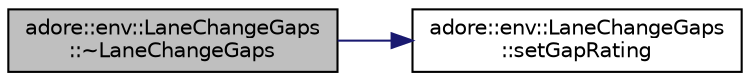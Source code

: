 digraph "adore::env::LaneChangeGaps::~LaneChangeGaps"
{
 // LATEX_PDF_SIZE
  edge [fontname="Helvetica",fontsize="10",labelfontname="Helvetica",labelfontsize="10"];
  node [fontname="Helvetica",fontsize="10",shape=record];
  rankdir="LR";
  Node1 [label="adore::env::LaneChangeGaps\l::~LaneChangeGaps",height=0.2,width=0.4,color="black", fillcolor="grey75", style="filled", fontcolor="black",tooltip=" "];
  Node1 -> Node2 [color="midnightblue",fontsize="10",style="solid",fontname="Helvetica"];
  Node2 [label="adore::env::LaneChangeGaps\l::setGapRating",height=0.2,width=0.4,color="black", fillcolor="white", style="filled",URL="$classadore_1_1env_1_1LaneChangeGaps.html#a996b37af29b3cf15b48f2f1576984599",tooltip=" "];
}
